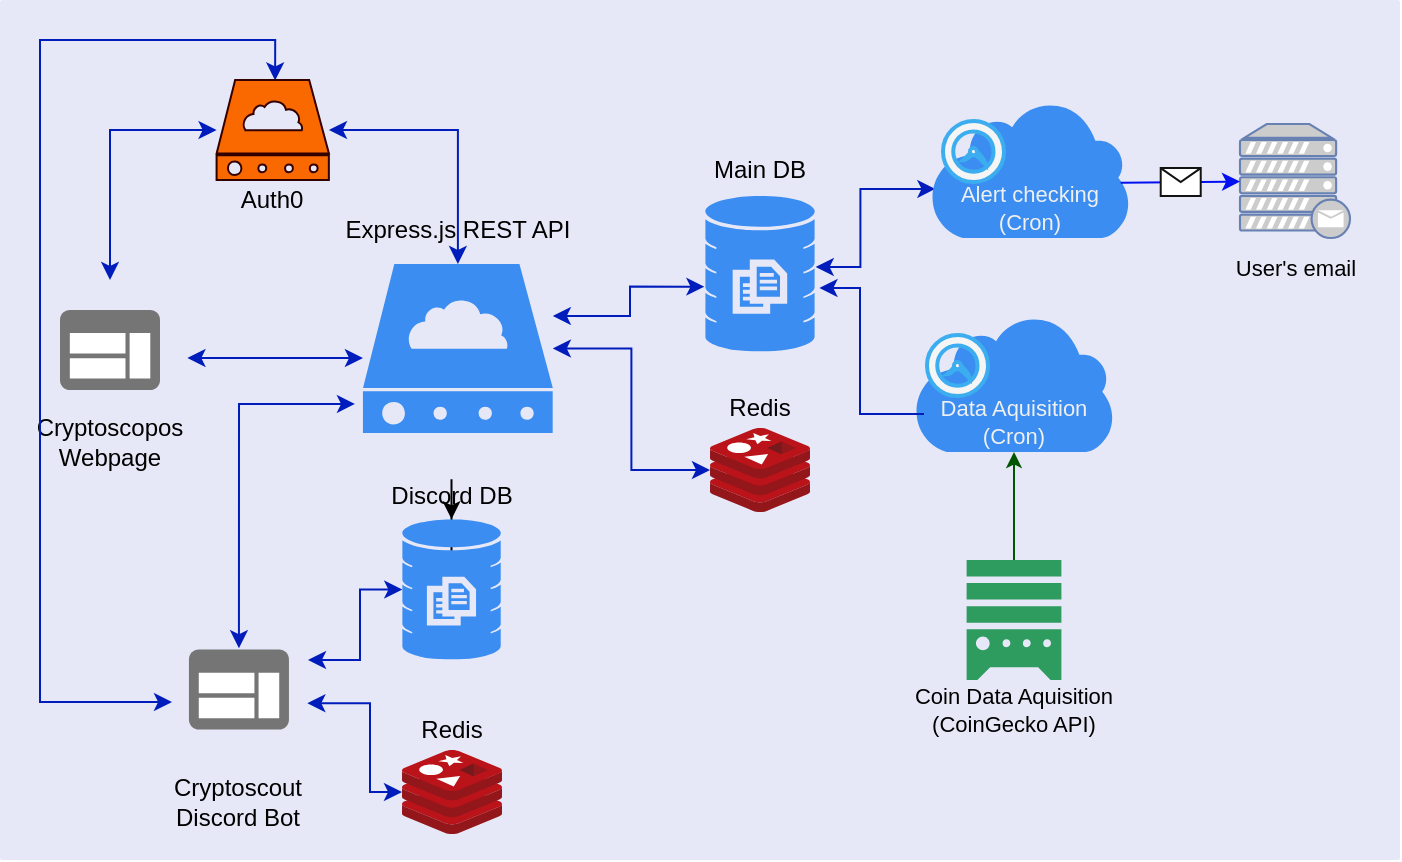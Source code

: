 <mxfile version="16.5.1" type="device"><diagram name="Page-1" id="74b105a0-9070-1c63-61bc-23e55f88626e"><mxGraphModel dx="760" dy="707" grid="1" gridSize="10" guides="1" tooltips="1" connect="1" arrows="1" fold="1" page="1" pageScale="1.5" pageWidth="1169" pageHeight="826" background="none" math="0" shadow="0"><root><mxCell id="0" style=";html=1;"/><mxCell id="1" style=";html=1;" parent="0"/><mxCell id="soiU59TAFJ5PKiSR7gK0-12" value="" style="sketch=0;points=[[0,0,0],[0.25,0,0],[0.5,0,0],[0.75,0,0],[1,0,0],[1,0.25,0],[1,0.5,0],[1,0.75,0],[1,1,0],[0.75,1,0],[0.5,1,0],[0.25,1,0],[0,1,0],[0,0.75,0],[0,0.5,0],[0,0.25,0]];rounded=1;absoluteArcSize=1;arcSize=2;html=1;strokeColor=none;gradientColor=none;shadow=0;dashed=0;fontSize=12;fontColor=#9E9E9E;align=left;verticalAlign=top;spacing=10;spacingTop=-4;fillColor=#E7E8F7;" parent="1" vertex="1"><mxGeometry x="290" y="70" width="700" height="430" as="geometry"/></mxCell><mxCell id="EnMw0ihHn2uMDv9HyXRr-7" style="edgeStyle=orthogonalEdgeStyle;rounded=0;orthogonalLoop=1;jettySize=auto;html=1;entryX=-0.042;entryY=0.828;entryDx=0;entryDy=0;startArrow=classic;startFill=1;fillColor=#0050ef;strokeColor=#001DBC;targetPerimeterSpacing=0;spacing=2;entryPerimeter=0;exitX=0.5;exitY=0.13;exitDx=0;exitDy=0;exitPerimeter=0;" parent="1" source="soiU59TAFJ5PKiSR7gK0-5" target="soiU59TAFJ5PKiSR7gK0-19" edge="1"><mxGeometry relative="1" as="geometry"><Array as="points"><mxPoint x="410" y="272"/></Array></mxGeometry></mxCell><mxCell id="soiU59TAFJ5PKiSR7gK0-5" value="Cryptoscout&#10;Discord Bot" style="strokeColor=none;shadow=1;strokeWidth=1;rounded=1;absoluteArcSize=1;arcSize=2;labelPosition=center;verticalLabelPosition=middle;align=center;verticalAlign=bottom;spacingLeft=0;fontColor=#000000;fontSize=12;whiteSpace=wrap;spacingBottom=2;fillColor=none;points=[[0,0,0,0,0],[0,0.25,0,0,0],[0,0.5,0,0,0],[0,0.75,0,0,0],[0,1,0,0,0],[0.24,0,0,0,0],[0.24,1,0,0,0],[0.5,0.13,0,0,0],[0.5,1,0,0,0],[0.76,0,0,0,0],[0.76,1,0,0,0],[0.88,0.38,0,0,0],[1,0,0,0,0],[1,0.25,0,0,0],[1,0.75,0,0,0],[1,1,0,0,0]];" parent="1" vertex="1"><mxGeometry x="364.47" y="379.79" width="90" height="110" as="geometry"/></mxCell><mxCell id="soiU59TAFJ5PKiSR7gK0-6" value="" style="sketch=0;dashed=0;connectable=0;html=1;fillColor=#757575;strokeColor=none;shape=mxgraph.gcp2.application;part=1;" parent="soiU59TAFJ5PKiSR7gK0-5" vertex="1"><mxGeometry x="0.5" width="50" height="40" relative="1" as="geometry"><mxPoint x="-25" y="15" as="offset"/></mxGeometry></mxCell><mxCell id="soiU59TAFJ5PKiSR7gK0-16" value="Cryptoscopos Webpage" style="strokeColor=none;shadow=1;strokeWidth=1;rounded=1;absoluteArcSize=1;arcSize=2;labelPosition=center;verticalLabelPosition=middle;align=center;verticalAlign=bottom;spacingLeft=0;fontColor=#000000;fontSize=12;whiteSpace=wrap;spacingBottom=2;fillColor=none;points=[[0,0,0,0,0],[0,0.25,0,0,0],[0,0.5,0,0,0],[0,0.75,0,0,0],[0,1,0,0,0],[0.24,0,0,0,0],[0.24,1,0,0,0],[0.5,0,0,0,0],[0.5,1,0,0,0],[0.76,0,0,0,0],[0.76,1,0,0,0],[0.93,0.39,0,0,0],[1,0,0,0,0],[1,0.25,0,0,0],[1,0.75,0,0,0],[1,1,0,0,0]];" parent="1" vertex="1"><mxGeometry x="300" y="210" width="90" height="100" as="geometry"/></mxCell><mxCell id="soiU59TAFJ5PKiSR7gK0-17" value="" style="sketch=0;dashed=0;connectable=0;html=1;fillColor=#757575;strokeColor=none;shape=mxgraph.gcp2.application;part=1;points=[];" parent="soiU59TAFJ5PKiSR7gK0-16" vertex="1"><mxGeometry x="0.5" width="50" height="40" relative="1" as="geometry"><mxPoint x="-25" y="15" as="offset"/></mxGeometry></mxCell><mxCell id="soiU59TAFJ5PKiSR7gK0-21" value="" style="group" parent="1" vertex="1" connectable="0"><mxGeometry x="449.47" y="202" width="140" height="116" as="geometry"/></mxCell><mxCell id="soiU59TAFJ5PKiSR7gK0-19" value="" style="sketch=0;html=1;aspect=fixed;strokeColor=none;shadow=0;align=center;verticalAlign=top;fillColor=#3B8DF1;shape=mxgraph.gcp2.cloud_server" parent="soiU59TAFJ5PKiSR7gK0-21" vertex="1"><mxGeometry x="22" width="94.94" height="84.5" as="geometry"/></mxCell><mxCell id="soiU59TAFJ5PKiSR7gK0-27" value="" style="group" parent="1" vertex="1" connectable="0"><mxGeometry x="619.19" y="135" width="101.62" height="111" as="geometry"/></mxCell><mxCell id="soiU59TAFJ5PKiSR7gK0-23" value="&lt;font color=&quot;#000000&quot; style=&quot;font-size: 12px&quot;&gt;Main DB&lt;/font&gt;" style="text;html=1;strokeColor=none;fillColor=none;align=center;verticalAlign=middle;whiteSpace=wrap;rounded=0;fontSize=15;" parent="soiU59TAFJ5PKiSR7gK0-27" vertex="1"><mxGeometry y="6" width="101.62" height="23.451" as="geometry"/></mxCell><mxCell id="soiU59TAFJ5PKiSR7gK0-22" value="" style="sketch=0;html=1;aspect=fixed;strokeColor=none;shadow=0;align=center;verticalAlign=top;fillColor=#3B8DF1;shape=mxgraph.gcp2.database_3;fontColor=#000000;" parent="soiU59TAFJ5PKiSR7gK0-27" vertex="1"><mxGeometry x="23.451" y="32.831" width="54.718" height="78.169" as="geometry"/></mxCell><mxCell id="wGPg1UgdwWv30jpg_EZc-5" style="edgeStyle=orthogonalEdgeStyle;rounded=0;orthogonalLoop=1;jettySize=auto;html=1;entryX=1.009;entryY=0.456;entryDx=0;entryDy=0;entryPerimeter=0;fillColor=#0050ef;strokeColor=#001DBC;exitX=0;exitY=0.25;exitDx=0;exitDy=0;startArrow=classic;startFill=1;" parent="soiU59TAFJ5PKiSR7gK0-27" target="soiU59TAFJ5PKiSR7gK0-22" edge="1"><mxGeometry relative="1" as="geometry"><Array as="points"><mxPoint x="101" y="30"/><mxPoint x="101" y="69"/></Array><mxPoint x="138.5" y="29.45" as="sourcePoint"/><mxPoint x="78.212" y="-5.099" as="targetPoint"/></mxGeometry></mxCell><mxCell id="soiU59TAFJ5PKiSR7gK0-46" value="" style="group" parent="1" vertex="1" connectable="0"><mxGeometry x="732" y="350" width="130" height="90" as="geometry"/></mxCell><mxCell id="soiU59TAFJ5PKiSR7gK0-43" value="" style="sketch=0;html=1;aspect=fixed;strokeColor=none;shadow=0;align=center;verticalAlign=top;fillColor=#2D9C5E;shape=mxgraph.gcp2.external_data_resource;fontSize=11;fontColor=#000000;" parent="soiU59TAFJ5PKiSR7gK0-46" vertex="1"><mxGeometry x="41.3" width="47.4" height="60" as="geometry"/></mxCell><mxCell id="soiU59TAFJ5PKiSR7gK0-45" value="&lt;font color=&quot;#000000&quot;&gt;Coin Data Aquisition (CoinGecko API)&lt;/font&gt;" style="text;html=1;strokeColor=none;fillColor=none;align=center;verticalAlign=middle;whiteSpace=wrap;rounded=0;fontSize=11;" parent="soiU59TAFJ5PKiSR7gK0-46" vertex="1"><mxGeometry y="60" width="130" height="30" as="geometry"/></mxCell><mxCell id="soiU59TAFJ5PKiSR7gK0-67" style="edgeStyle=orthogonalEdgeStyle;rounded=0;orthogonalLoop=1;jettySize=auto;html=1;fontSize=11;fontColor=#000000;startArrow=none;startFill=0;endSize=5;targetPerimeterSpacing=0;strokeColor=#005700;strokeWidth=1;fillColor=#008a00;entryX=0.5;entryY=1;entryDx=0;entryDy=0;" parent="1" source="soiU59TAFJ5PKiSR7gK0-43" target="soiU59TAFJ5PKiSR7gK0-39" edge="1"><mxGeometry relative="1" as="geometry"><Array as="points"><mxPoint x="786" y="370"/><mxPoint x="786" y="370"/></Array></mxGeometry></mxCell><mxCell id="soiU59TAFJ5PKiSR7gK0-68" value="" style="group" parent="1" vertex="1" connectable="0"><mxGeometry x="732" y="227" width="130" height="99" as="geometry"/></mxCell><mxCell id="soiU59TAFJ5PKiSR7gK0-38" value="" style="sketch=0;html=1;aspect=fixed;strokeColor=none;shadow=0;align=center;verticalAlign=top;fillColor=#3B8DF1;shape=mxgraph.gcp2.cloud;fontSize=11;fontColor=#000000;" parent="soiU59TAFJ5PKiSR7gK0-68" vertex="1"><mxGeometry x="15" width="100" height="69" as="geometry"/></mxCell><mxCell id="soiU59TAFJ5PKiSR7gK0-41" value="" style="sketch=0;html=1;aspect=fixed;strokeColor=#3CAEF0;shadow=0;align=center;verticalAlign=top;fillColor=#F5F5F5;shape=mxgraph.gcp2.clock;fontSize=11;fontColor=#333333;strokeWidth=2;rotation=90;" parent="soiU59TAFJ5PKiSR7gK0-68" vertex="1"><mxGeometry x="21.5" y="10.5" width="30.5" height="30.5" as="geometry"/></mxCell><mxCell id="soiU59TAFJ5PKiSR7gK0-39" value="&lt;font&gt;Data Aquisition (Cron)&lt;/font&gt;" style="text;html=1;strokeColor=none;fillColor=none;align=center;verticalAlign=middle;whiteSpace=wrap;rounded=0;fontSize=11;fontColor=#F0F0F0;" parent="soiU59TAFJ5PKiSR7gK0-68" vertex="1"><mxGeometry x="20" y="39" width="90" height="30" as="geometry"/></mxCell><mxCell id="EnMw0ihHn2uMDv9HyXRr-3" style="edgeStyle=orthogonalEdgeStyle;rounded=0;orthogonalLoop=1;jettySize=auto;html=1;entryX=1.043;entryY=0.59;entryDx=0;entryDy=0;entryPerimeter=0;fillColor=#0050ef;strokeColor=#001DBC;" parent="1" target="soiU59TAFJ5PKiSR7gK0-22" edge="1"><mxGeometry relative="1" as="geometry"><Array as="points"><mxPoint x="752" y="277"/><mxPoint x="720" y="277"/><mxPoint x="720" y="214"/></Array><mxPoint x="752" y="277" as="sourcePoint"/></mxGeometry></mxCell><mxCell id="EnMw0ihHn2uMDv9HyXRr-5" style="edgeStyle=orthogonalEdgeStyle;rounded=0;orthogonalLoop=1;jettySize=auto;html=1;startArrow=classic;startFill=1;fillColor=#0050ef;strokeColor=#001DBC;entryX=0.93;entryY=0.39;entryDx=0;entryDy=0;entryPerimeter=0;" parent="1" source="soiU59TAFJ5PKiSR7gK0-19" target="soiU59TAFJ5PKiSR7gK0-16" edge="1"><mxGeometry relative="1" as="geometry"><Array as="points"><mxPoint x="430" y="249"/><mxPoint x="430" y="249"/></Array></mxGeometry></mxCell><mxCell id="soiU59TAFJ5PKiSR7gK0-20" value="&lt;font color=&quot;#000000&quot;&gt;Express.js REST API&lt;/font&gt;" style="text;html=1;strokeColor=none;fillColor=none;align=center;verticalAlign=middle;whiteSpace=wrap;rounded=0;" parent="1" vertex="1"><mxGeometry x="454.47" y="170" width="130" height="30" as="geometry"/></mxCell><mxCell id="WGfJxeolOfiQ7k43SmtQ-1" value="" style="group" parent="1" vertex="1" connectable="0"><mxGeometry x="470" y="300" width="91.54" height="100" as="geometry"/></mxCell><mxCell id="CKerCuA27Aa90p269lG8-2" value="" style="edgeStyle=orthogonalEdgeStyle;rounded=0;orthogonalLoop=1;jettySize=auto;html=1;" parent="WGfJxeolOfiQ7k43SmtQ-1" source="WGfJxeolOfiQ7k43SmtQ-2" target="WGfJxeolOfiQ7k43SmtQ-3" edge="1"><mxGeometry relative="1" as="geometry"/></mxCell><mxCell id="WGfJxeolOfiQ7k43SmtQ-2" value="&lt;font color=&quot;#000000&quot; style=&quot;font-size: 12px&quot;&gt;Discord DB&lt;/font&gt;" style="text;html=1;strokeColor=none;fillColor=none;align=center;verticalAlign=middle;whiteSpace=wrap;rounded=0;fontSize=15;" parent="WGfJxeolOfiQ7k43SmtQ-1" vertex="1"><mxGeometry y="5" width="91.54" height="21.127" as="geometry"/></mxCell><mxCell id="WGfJxeolOfiQ7k43SmtQ-3" value="" style="sketch=0;html=1;aspect=fixed;strokeColor=none;shadow=0;align=center;verticalAlign=top;fillColor=#3B8DF1;shape=mxgraph.gcp2.database_3;fontColor=#000000;" parent="WGfJxeolOfiQ7k43SmtQ-1" vertex="1"><mxGeometry x="21.125" y="29.577" width="49.291" height="70.415" as="geometry"/></mxCell><mxCell id="WGfJxeolOfiQ7k43SmtQ-4" style="edgeStyle=orthogonalEdgeStyle;rounded=0;orthogonalLoop=1;jettySize=auto;html=1;entryX=-0.008;entryY=0.582;entryDx=0;entryDy=0;entryPerimeter=0;fillColor=#0050ef;strokeColor=#001DBC;startArrow=classic;startFill=1;" parent="1" source="soiU59TAFJ5PKiSR7gK0-19" target="soiU59TAFJ5PKiSR7gK0-22" edge="1"><mxGeometry relative="1" as="geometry"><Array as="points"><mxPoint x="605" y="228"/><mxPoint x="605" y="213"/></Array></mxGeometry></mxCell><mxCell id="WGfJxeolOfiQ7k43SmtQ-11" style="edgeStyle=orthogonalEdgeStyle;rounded=0;orthogonalLoop=1;jettySize=auto;html=1;fontSize=12;startArrow=classic;startFill=1;fillColor=#0050ef;strokeColor=#001DBC;" parent="1" source="WGfJxeolOfiQ7k43SmtQ-3" edge="1"><mxGeometry relative="1" as="geometry"><mxPoint x="444" y="400" as="targetPoint"/><Array as="points"><mxPoint x="470" y="365"/><mxPoint x="470" y="400"/><mxPoint x="444" y="400"/></Array></mxGeometry></mxCell><mxCell id="CKerCuA27Aa90p269lG8-4" value="" style="group" parent="1" vertex="1" connectable="0"><mxGeometry x="640" y="259" width="60" height="67" as="geometry"/></mxCell><mxCell id="CKerCuA27Aa90p269lG8-1" value="" style="sketch=0;aspect=fixed;html=1;points=[];align=center;image;fontSize=12;image=img/lib/mscae/Cache_Redis_Product.svg;" parent="CKerCuA27Aa90p269lG8-4" vertex="1"><mxGeometry x="5" y="25" width="50" height="42" as="geometry"/></mxCell><mxCell id="CKerCuA27Aa90p269lG8-3" value="&lt;font color=&quot;#000000&quot;&gt;Redis&lt;/font&gt;" style="text;html=1;strokeColor=none;fillColor=none;align=center;verticalAlign=middle;whiteSpace=wrap;rounded=0;" parent="CKerCuA27Aa90p269lG8-4" vertex="1"><mxGeometry width="60" height="30" as="geometry"/></mxCell><mxCell id="CKerCuA27Aa90p269lG8-5" style="edgeStyle=orthogonalEdgeStyle;rounded=0;orthogonalLoop=1;jettySize=auto;html=1;fontColor=#000000;fillColor=#0050ef;strokeColor=#001DBC;startArrow=classic;startFill=1;" parent="1" source="soiU59TAFJ5PKiSR7gK0-19" target="CKerCuA27Aa90p269lG8-1" edge="1"><mxGeometry relative="1" as="geometry"/></mxCell><mxCell id="CKerCuA27Aa90p269lG8-6" value="" style="group" parent="1" vertex="1" connectable="0"><mxGeometry x="486" y="420" width="60" height="67" as="geometry"/></mxCell><mxCell id="CKerCuA27Aa90p269lG8-7" value="" style="sketch=0;aspect=fixed;html=1;points=[];align=center;image;fontSize=12;image=img/lib/mscae/Cache_Redis_Product.svg;" parent="CKerCuA27Aa90p269lG8-6" vertex="1"><mxGeometry x="5" y="25" width="50" height="42" as="geometry"/></mxCell><mxCell id="CKerCuA27Aa90p269lG8-8" value="&lt;font color=&quot;#000000&quot;&gt;Redis&lt;/font&gt;" style="text;html=1;strokeColor=none;fillColor=none;align=center;verticalAlign=middle;whiteSpace=wrap;rounded=0;" parent="CKerCuA27Aa90p269lG8-6" vertex="1"><mxGeometry width="60" height="30" as="geometry"/></mxCell><mxCell id="CKerCuA27Aa90p269lG8-9" style="edgeStyle=orthogonalEdgeStyle;rounded=0;orthogonalLoop=1;jettySize=auto;html=1;entryX=0.88;entryY=0.38;entryDx=0;entryDy=0;entryPerimeter=0;fontColor=#000000;fillColor=#0050ef;strokeColor=#001DBC;startArrow=classic;startFill=1;" parent="1" source="CKerCuA27Aa90p269lG8-7" target="soiU59TAFJ5PKiSR7gK0-5" edge="1"><mxGeometry relative="1" as="geometry"><Array as="points"><mxPoint x="475" y="466"/><mxPoint x="475" y="422"/></Array></mxGeometry></mxCell><mxCell id="wGPg1UgdwWv30jpg_EZc-1" value="" style="group" parent="1" vertex="1" connectable="0"><mxGeometry x="740" y="120" width="130" height="99" as="geometry"/></mxCell><mxCell id="wGPg1UgdwWv30jpg_EZc-2" value="" style="sketch=0;html=1;aspect=fixed;strokeColor=none;shadow=0;align=center;verticalAlign=top;fillColor=#3B8DF1;shape=mxgraph.gcp2.cloud;fontSize=11;fontColor=#000000;" parent="wGPg1UgdwWv30jpg_EZc-1" vertex="1"><mxGeometry x="15" width="100" height="69" as="geometry"/></mxCell><mxCell id="wGPg1UgdwWv30jpg_EZc-3" value="" style="sketch=0;html=1;aspect=fixed;strokeColor=#3CAEF0;shadow=0;align=center;verticalAlign=top;fillColor=#F5F5F5;shape=mxgraph.gcp2.clock;fontSize=11;fontColor=#333333;strokeWidth=2;rotation=90;" parent="wGPg1UgdwWv30jpg_EZc-1" vertex="1"><mxGeometry x="21.5" y="10.5" width="30.5" height="30.5" as="geometry"/></mxCell><mxCell id="wGPg1UgdwWv30jpg_EZc-4" value="&lt;font&gt;Alert checking (Cron)&lt;/font&gt;" style="text;html=1;strokeColor=none;fillColor=none;align=center;verticalAlign=middle;whiteSpace=wrap;rounded=0;fontSize=11;fontColor=#F0F0F0;" parent="wGPg1UgdwWv30jpg_EZc-1" vertex="1"><mxGeometry x="20" y="39" width="90" height="30" as="geometry"/></mxCell><mxCell id="8HGecYpEvNhMCatLmy1t-4" value="" style="fontColor=#0066CC;verticalAlign=top;verticalLabelPosition=bottom;labelPosition=center;align=center;html=1;outlineConnect=0;fillColor=#CCCCCC;strokeColor=#6881B3;gradientColor=none;gradientDirection=north;strokeWidth=2;shape=mxgraph.networks.mail_server;" parent="1" vertex="1"><mxGeometry x="910" y="132" width="55" height="57" as="geometry"/></mxCell><mxCell id="8HGecYpEvNhMCatLmy1t-5" value="" style="endArrow=classic;html=1;rounded=0;exitX=1.004;exitY=0.078;exitDx=0;exitDy=0;strokeColor=#0010F0;exitPerimeter=0;" parent="1" source="wGPg1UgdwWv30jpg_EZc-4" target="8HGecYpEvNhMCatLmy1t-4" edge="1"><mxGeometry relative="1" as="geometry"><mxPoint x="650" y="180" as="sourcePoint"/><mxPoint x="750" y="180" as="targetPoint"/></mxGeometry></mxCell><mxCell id="8HGecYpEvNhMCatLmy1t-6" value="" style="shape=message;html=1;outlineConnect=0;fillColor=#FFFFFF;strokeColor=#121212;" parent="8HGecYpEvNhMCatLmy1t-5" vertex="1"><mxGeometry width="20" height="14" relative="1" as="geometry"><mxPoint x="-10" y="-7" as="offset"/></mxGeometry></mxCell><mxCell id="8HGecYpEvNhMCatLmy1t-7" value="&lt;font color=&quot;#000000&quot;&gt;User's email&lt;/font&gt;" style="text;html=1;strokeColor=none;fillColor=none;align=center;verticalAlign=middle;whiteSpace=wrap;rounded=0;fontSize=11;fontColor=#F0F0F0;" parent="1" vertex="1"><mxGeometry x="892.5" y="189" width="90" height="30" as="geometry"/></mxCell><mxCell id="6X_dkKGzyscA3WUbPnhw-3" style="edgeStyle=orthogonalEdgeStyle;rounded=0;orthogonalLoop=1;jettySize=auto;html=1;startArrow=classic;startFill=1;fillColor=#0050ef;strokeColor=#001DBC;" parent="1" source="6X_dkKGzyscA3WUbPnhw-1" target="soiU59TAFJ5PKiSR7gK0-19" edge="1"><mxGeometry relative="1" as="geometry"/></mxCell><mxCell id="6X_dkKGzyscA3WUbPnhw-5" style="edgeStyle=orthogonalEdgeStyle;rounded=0;orthogonalLoop=1;jettySize=auto;html=1;startArrow=classic;startFill=1;fillColor=#0050ef;strokeColor=#001DBC;" parent="1" source="6X_dkKGzyscA3WUbPnhw-1" target="soiU59TAFJ5PKiSR7gK0-16" edge="1"><mxGeometry relative="1" as="geometry"/></mxCell><mxCell id="Vzo5RUytcXb1iMNG8QK1-1" style="edgeStyle=orthogonalEdgeStyle;rounded=0;orthogonalLoop=1;jettySize=auto;html=1;fillColor=#0050ef;strokeColor=#001DBC;startArrow=classic;startFill=1;exitX=0.521;exitY=0.005;exitDx=0;exitDy=0;exitPerimeter=0;" edge="1" parent="1" source="6X_dkKGzyscA3WUbPnhw-1"><mxGeometry relative="1" as="geometry"><mxPoint x="432.414" y="110.0" as="sourcePoint"/><mxPoint x="376" y="421" as="targetPoint"/><Array as="points"><mxPoint x="428" y="90"/><mxPoint x="310" y="90"/><mxPoint x="310" y="421"/></Array></mxGeometry></mxCell><mxCell id="6X_dkKGzyscA3WUbPnhw-1" value="" style="sketch=0;html=1;aspect=fixed;strokeColor=#330000;shadow=0;align=center;verticalAlign=top;fillColor=#fa6800;shape=mxgraph.gcp2.cloud_server;fontColor=#000000;gradientColor=none;" parent="1" vertex="1"><mxGeometry x="398.29" y="110" width="56.18" height="50" as="geometry"/></mxCell><mxCell id="6X_dkKGzyscA3WUbPnhw-4" value="&lt;font color=&quot;#000000&quot;&gt;Auth0&lt;/font&gt;" style="text;html=1;strokeColor=none;fillColor=none;align=center;verticalAlign=middle;whiteSpace=wrap;rounded=0;" parent="1" vertex="1"><mxGeometry x="359.38" y="159.5" width="134" height="20" as="geometry"/></mxCell></root></mxGraphModel></diagram></mxfile>